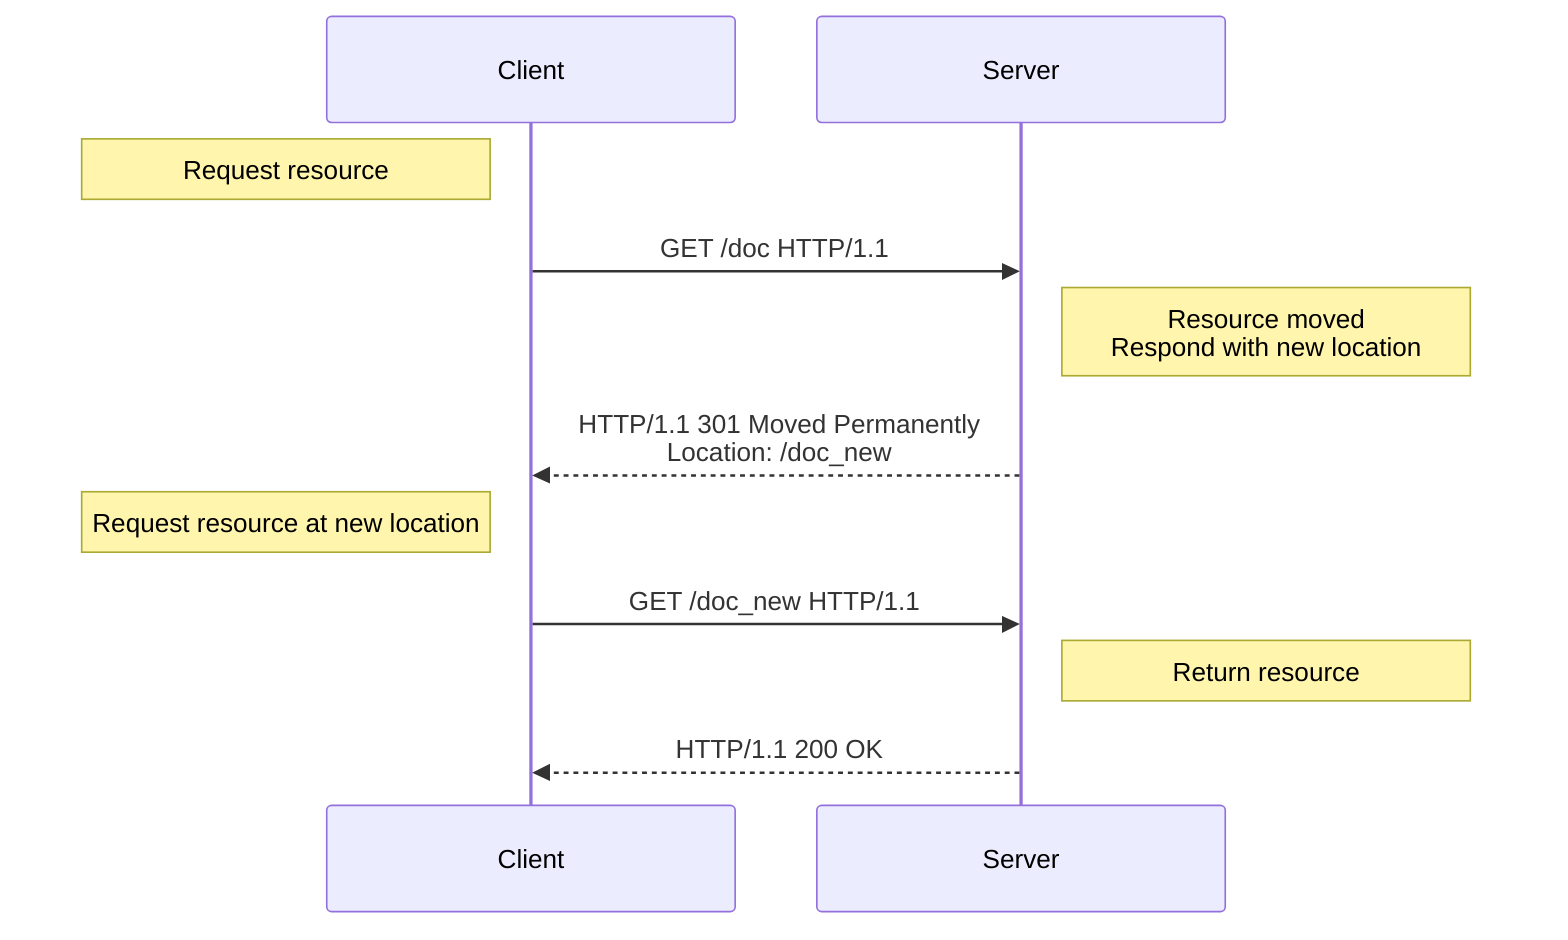 %%{init: { "sequence": { "wrap": true, "width":250, "noteAlign": "center", "messageAlign": "center" }} }%%


sequenceDiagram
    participant Client
    participant Server

    Note left of Client: Request resource
    Client->>Server: GET /doc HTTP/1.1
    Note right of Server: Resource moved<br>Respond with new location
    Server-->>Client: HTTP/1.1 301 Moved Permanently<br/>Location: /doc_new

    Note left of Client: Request resource at new location
    Client->>Server: GET /doc_new HTTP/1.1
    Note right of Server: Return resource
    Server-->>Client: HTTP/1.1 200 OK